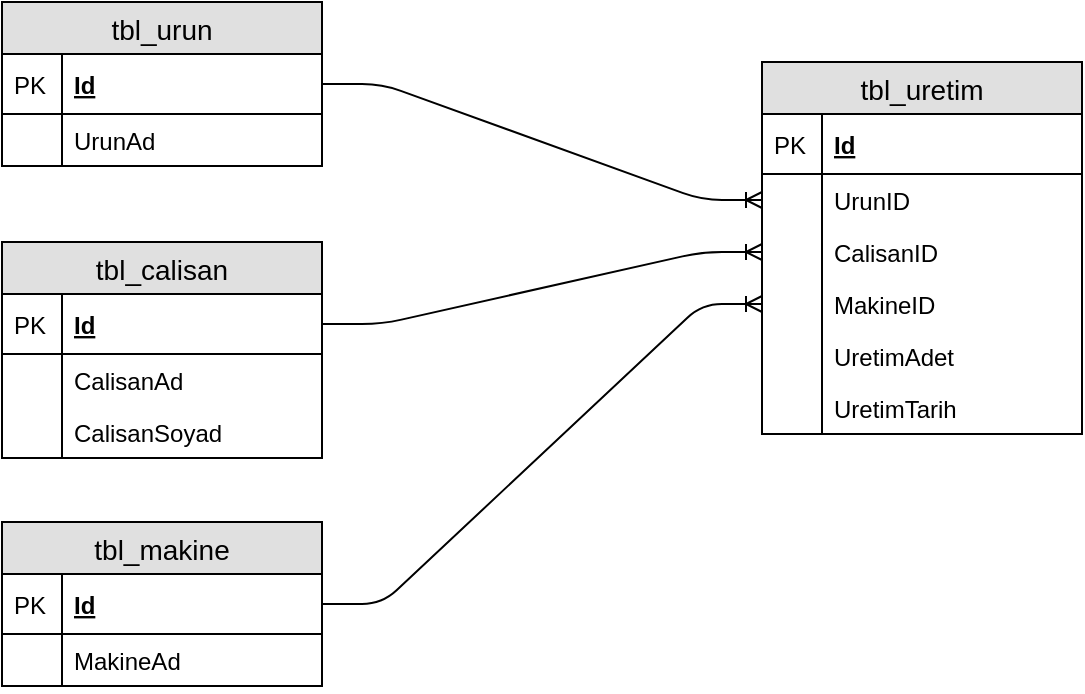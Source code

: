 <mxfile version="12.6.5" type="device"><diagram id="9mQDVy13EHKAb686wypX" name="Page-1"><mxGraphModel dx="1006" dy="827" grid="1" gridSize="10" guides="1" tooltips="1" connect="1" arrows="1" fold="1" page="1" pageScale="1" pageWidth="1920" pageHeight="1200" math="0" shadow="0"><root><mxCell id="0"/><mxCell id="1" parent="0"/><mxCell id="JVwgQa0SmXQSNrM2P_mU-1" value="tbl_urun" style="swimlane;fontStyle=0;childLayout=stackLayout;horizontal=1;startSize=26;fillColor=#e0e0e0;horizontalStack=0;resizeParent=1;resizeParentMax=0;resizeLast=0;collapsible=1;marginBottom=0;swimlaneFillColor=#ffffff;align=center;fontSize=14;" vertex="1" parent="1"><mxGeometry x="180" y="200" width="160" height="82" as="geometry"/></mxCell><mxCell id="JVwgQa0SmXQSNrM2P_mU-2" value="Id" style="shape=partialRectangle;top=0;left=0;right=0;bottom=1;align=left;verticalAlign=middle;fillColor=none;spacingLeft=34;spacingRight=4;overflow=hidden;rotatable=0;points=[[0,0.5],[1,0.5]];portConstraint=eastwest;dropTarget=0;fontStyle=5;fontSize=12;" vertex="1" parent="JVwgQa0SmXQSNrM2P_mU-1"><mxGeometry y="26" width="160" height="30" as="geometry"/></mxCell><mxCell id="JVwgQa0SmXQSNrM2P_mU-3" value="PK" style="shape=partialRectangle;top=0;left=0;bottom=0;fillColor=none;align=left;verticalAlign=middle;spacingLeft=4;spacingRight=4;overflow=hidden;rotatable=0;points=[];portConstraint=eastwest;part=1;fontSize=12;" vertex="1" connectable="0" parent="JVwgQa0SmXQSNrM2P_mU-2"><mxGeometry width="30" height="30" as="geometry"/></mxCell><mxCell id="JVwgQa0SmXQSNrM2P_mU-4" value="UrunAd" style="shape=partialRectangle;top=0;left=0;right=0;bottom=0;align=left;verticalAlign=top;fillColor=none;spacingLeft=34;spacingRight=4;overflow=hidden;rotatable=0;points=[[0,0.5],[1,0.5]];portConstraint=eastwest;dropTarget=0;fontSize=12;" vertex="1" parent="JVwgQa0SmXQSNrM2P_mU-1"><mxGeometry y="56" width="160" height="26" as="geometry"/></mxCell><mxCell id="JVwgQa0SmXQSNrM2P_mU-5" value="" style="shape=partialRectangle;top=0;left=0;bottom=0;fillColor=none;align=left;verticalAlign=top;spacingLeft=4;spacingRight=4;overflow=hidden;rotatable=0;points=[];portConstraint=eastwest;part=1;fontSize=12;" vertex="1" connectable="0" parent="JVwgQa0SmXQSNrM2P_mU-4"><mxGeometry width="30" height="26" as="geometry"/></mxCell><mxCell id="JVwgQa0SmXQSNrM2P_mU-23" value="tbl_calisan" style="swimlane;fontStyle=0;childLayout=stackLayout;horizontal=1;startSize=26;fillColor=#e0e0e0;horizontalStack=0;resizeParent=1;resizeParentMax=0;resizeLast=0;collapsible=1;marginBottom=0;swimlaneFillColor=#ffffff;align=center;fontSize=14;" vertex="1" parent="1"><mxGeometry x="180" y="320" width="160" height="108" as="geometry"/></mxCell><mxCell id="JVwgQa0SmXQSNrM2P_mU-24" value="Id" style="shape=partialRectangle;top=0;left=0;right=0;bottom=1;align=left;verticalAlign=middle;fillColor=none;spacingLeft=34;spacingRight=4;overflow=hidden;rotatable=0;points=[[0,0.5],[1,0.5]];portConstraint=eastwest;dropTarget=0;fontStyle=5;fontSize=12;" vertex="1" parent="JVwgQa0SmXQSNrM2P_mU-23"><mxGeometry y="26" width="160" height="30" as="geometry"/></mxCell><mxCell id="JVwgQa0SmXQSNrM2P_mU-25" value="PK" style="shape=partialRectangle;top=0;left=0;bottom=0;fillColor=none;align=left;verticalAlign=middle;spacingLeft=4;spacingRight=4;overflow=hidden;rotatable=0;points=[];portConstraint=eastwest;part=1;fontSize=12;" vertex="1" connectable="0" parent="JVwgQa0SmXQSNrM2P_mU-24"><mxGeometry width="30" height="30" as="geometry"/></mxCell><mxCell id="JVwgQa0SmXQSNrM2P_mU-26" value="CalisanAd" style="shape=partialRectangle;top=0;left=0;right=0;bottom=0;align=left;verticalAlign=top;fillColor=none;spacingLeft=34;spacingRight=4;overflow=hidden;rotatable=0;points=[[0,0.5],[1,0.5]];portConstraint=eastwest;dropTarget=0;fontSize=12;" vertex="1" parent="JVwgQa0SmXQSNrM2P_mU-23"><mxGeometry y="56" width="160" height="26" as="geometry"/></mxCell><mxCell id="JVwgQa0SmXQSNrM2P_mU-27" value="" style="shape=partialRectangle;top=0;left=0;bottom=0;fillColor=none;align=left;verticalAlign=top;spacingLeft=4;spacingRight=4;overflow=hidden;rotatable=0;points=[];portConstraint=eastwest;part=1;fontSize=12;" vertex="1" connectable="0" parent="JVwgQa0SmXQSNrM2P_mU-26"><mxGeometry width="30" height="26" as="geometry"/></mxCell><mxCell id="JVwgQa0SmXQSNrM2P_mU-52" value="CalisanSoyad" style="shape=partialRectangle;top=0;left=0;right=0;bottom=0;align=left;verticalAlign=top;fillColor=none;spacingLeft=34;spacingRight=4;overflow=hidden;rotatable=0;points=[[0,0.5],[1,0.5]];portConstraint=eastwest;dropTarget=0;fontSize=12;" vertex="1" parent="JVwgQa0SmXQSNrM2P_mU-23"><mxGeometry y="82" width="160" height="26" as="geometry"/></mxCell><mxCell id="JVwgQa0SmXQSNrM2P_mU-53" value="" style="shape=partialRectangle;top=0;left=0;bottom=0;fillColor=none;align=left;verticalAlign=top;spacingLeft=4;spacingRight=4;overflow=hidden;rotatable=0;points=[];portConstraint=eastwest;part=1;fontSize=12;" vertex="1" connectable="0" parent="JVwgQa0SmXQSNrM2P_mU-52"><mxGeometry width="30" height="26" as="geometry"/></mxCell><mxCell id="JVwgQa0SmXQSNrM2P_mU-28" value="tbl_makine" style="swimlane;fontStyle=0;childLayout=stackLayout;horizontal=1;startSize=26;fillColor=#e0e0e0;horizontalStack=0;resizeParent=1;resizeParentMax=0;resizeLast=0;collapsible=1;marginBottom=0;swimlaneFillColor=#ffffff;align=center;fontSize=14;" vertex="1" parent="1"><mxGeometry x="180" y="460" width="160" height="82" as="geometry"/></mxCell><mxCell id="JVwgQa0SmXQSNrM2P_mU-29" value="Id" style="shape=partialRectangle;top=0;left=0;right=0;bottom=1;align=left;verticalAlign=middle;fillColor=none;spacingLeft=34;spacingRight=4;overflow=hidden;rotatable=0;points=[[0,0.5],[1,0.5]];portConstraint=eastwest;dropTarget=0;fontStyle=5;fontSize=12;" vertex="1" parent="JVwgQa0SmXQSNrM2P_mU-28"><mxGeometry y="26" width="160" height="30" as="geometry"/></mxCell><mxCell id="JVwgQa0SmXQSNrM2P_mU-30" value="PK" style="shape=partialRectangle;top=0;left=0;bottom=0;fillColor=none;align=left;verticalAlign=middle;spacingLeft=4;spacingRight=4;overflow=hidden;rotatable=0;points=[];portConstraint=eastwest;part=1;fontSize=12;" vertex="1" connectable="0" parent="JVwgQa0SmXQSNrM2P_mU-29"><mxGeometry width="30" height="30" as="geometry"/></mxCell><mxCell id="JVwgQa0SmXQSNrM2P_mU-31" value="MakineAd" style="shape=partialRectangle;top=0;left=0;right=0;bottom=0;align=left;verticalAlign=top;fillColor=none;spacingLeft=34;spacingRight=4;overflow=hidden;rotatable=0;points=[[0,0.5],[1,0.5]];portConstraint=eastwest;dropTarget=0;fontSize=12;" vertex="1" parent="JVwgQa0SmXQSNrM2P_mU-28"><mxGeometry y="56" width="160" height="26" as="geometry"/></mxCell><mxCell id="JVwgQa0SmXQSNrM2P_mU-32" value="" style="shape=partialRectangle;top=0;left=0;bottom=0;fillColor=none;align=left;verticalAlign=top;spacingLeft=4;spacingRight=4;overflow=hidden;rotatable=0;points=[];portConstraint=eastwest;part=1;fontSize=12;" vertex="1" connectable="0" parent="JVwgQa0SmXQSNrM2P_mU-31"><mxGeometry width="30" height="26" as="geometry"/></mxCell><mxCell id="JVwgQa0SmXQSNrM2P_mU-33" value="tbl_uretim" style="swimlane;fontStyle=0;childLayout=stackLayout;horizontal=1;startSize=26;fillColor=#e0e0e0;horizontalStack=0;resizeParent=1;resizeParentMax=0;resizeLast=0;collapsible=1;marginBottom=0;swimlaneFillColor=#ffffff;align=center;fontSize=14;" vertex="1" parent="1"><mxGeometry x="560" y="230" width="160" height="186" as="geometry"/></mxCell><mxCell id="JVwgQa0SmXQSNrM2P_mU-34" value="Id" style="shape=partialRectangle;top=0;left=0;right=0;bottom=1;align=left;verticalAlign=middle;fillColor=none;spacingLeft=34;spacingRight=4;overflow=hidden;rotatable=0;points=[[0,0.5],[1,0.5]];portConstraint=eastwest;dropTarget=0;fontStyle=5;fontSize=12;" vertex="1" parent="JVwgQa0SmXQSNrM2P_mU-33"><mxGeometry y="26" width="160" height="30" as="geometry"/></mxCell><mxCell id="JVwgQa0SmXQSNrM2P_mU-35" value="PK" style="shape=partialRectangle;top=0;left=0;bottom=0;fillColor=none;align=left;verticalAlign=middle;spacingLeft=4;spacingRight=4;overflow=hidden;rotatable=0;points=[];portConstraint=eastwest;part=1;fontSize=12;" vertex="1" connectable="0" parent="JVwgQa0SmXQSNrM2P_mU-34"><mxGeometry width="30" height="30" as="geometry"/></mxCell><mxCell id="JVwgQa0SmXQSNrM2P_mU-36" value="UrunID" style="shape=partialRectangle;top=0;left=0;right=0;bottom=0;align=left;verticalAlign=top;fillColor=none;spacingLeft=34;spacingRight=4;overflow=hidden;rotatable=0;points=[[0,0.5],[1,0.5]];portConstraint=eastwest;dropTarget=0;fontSize=12;" vertex="1" parent="JVwgQa0SmXQSNrM2P_mU-33"><mxGeometry y="56" width="160" height="26" as="geometry"/></mxCell><mxCell id="JVwgQa0SmXQSNrM2P_mU-37" value="" style="shape=partialRectangle;top=0;left=0;bottom=0;fillColor=none;align=left;verticalAlign=top;spacingLeft=4;spacingRight=4;overflow=hidden;rotatable=0;points=[];portConstraint=eastwest;part=1;fontSize=12;" vertex="1" connectable="0" parent="JVwgQa0SmXQSNrM2P_mU-36"><mxGeometry width="30" height="26" as="geometry"/></mxCell><mxCell id="JVwgQa0SmXQSNrM2P_mU-38" value="CalisanID" style="shape=partialRectangle;top=0;left=0;right=0;bottom=0;align=left;verticalAlign=top;fillColor=none;spacingLeft=34;spacingRight=4;overflow=hidden;rotatable=0;points=[[0,0.5],[1,0.5]];portConstraint=eastwest;dropTarget=0;fontSize=12;" vertex="1" parent="JVwgQa0SmXQSNrM2P_mU-33"><mxGeometry y="82" width="160" height="26" as="geometry"/></mxCell><mxCell id="JVwgQa0SmXQSNrM2P_mU-39" value="" style="shape=partialRectangle;top=0;left=0;bottom=0;fillColor=none;align=left;verticalAlign=top;spacingLeft=4;spacingRight=4;overflow=hidden;rotatable=0;points=[];portConstraint=eastwest;part=1;fontSize=12;" vertex="1" connectable="0" parent="JVwgQa0SmXQSNrM2P_mU-38"><mxGeometry width="30" height="26" as="geometry"/></mxCell><mxCell id="JVwgQa0SmXQSNrM2P_mU-40" value="MakineID" style="shape=partialRectangle;top=0;left=0;right=0;bottom=0;align=left;verticalAlign=top;fillColor=none;spacingLeft=34;spacingRight=4;overflow=hidden;rotatable=0;points=[[0,0.5],[1,0.5]];portConstraint=eastwest;dropTarget=0;fontSize=12;" vertex="1" parent="JVwgQa0SmXQSNrM2P_mU-33"><mxGeometry y="108" width="160" height="26" as="geometry"/></mxCell><mxCell id="JVwgQa0SmXQSNrM2P_mU-41" value="" style="shape=partialRectangle;top=0;left=0;bottom=0;fillColor=none;align=left;verticalAlign=top;spacingLeft=4;spacingRight=4;overflow=hidden;rotatable=0;points=[];portConstraint=eastwest;part=1;fontSize=12;" vertex="1" connectable="0" parent="JVwgQa0SmXQSNrM2P_mU-40"><mxGeometry width="30" height="26" as="geometry"/></mxCell><mxCell id="JVwgQa0SmXQSNrM2P_mU-42" value="UretimAdet" style="shape=partialRectangle;top=0;left=0;right=0;bottom=0;align=left;verticalAlign=top;fillColor=none;spacingLeft=34;spacingRight=4;overflow=hidden;rotatable=0;points=[[0,0.5],[1,0.5]];portConstraint=eastwest;dropTarget=0;fontSize=12;" vertex="1" parent="JVwgQa0SmXQSNrM2P_mU-33"><mxGeometry y="134" width="160" height="26" as="geometry"/></mxCell><mxCell id="JVwgQa0SmXQSNrM2P_mU-43" value="" style="shape=partialRectangle;top=0;left=0;bottom=0;fillColor=none;align=left;verticalAlign=top;spacingLeft=4;spacingRight=4;overflow=hidden;rotatable=0;points=[];portConstraint=eastwest;part=1;fontSize=12;" vertex="1" connectable="0" parent="JVwgQa0SmXQSNrM2P_mU-42"><mxGeometry width="30" height="26" as="geometry"/></mxCell><mxCell id="JVwgQa0SmXQSNrM2P_mU-44" value="UretimTarih" style="shape=partialRectangle;top=0;left=0;right=0;bottom=0;align=left;verticalAlign=top;fillColor=none;spacingLeft=34;spacingRight=4;overflow=hidden;rotatable=0;points=[[0,0.5],[1,0.5]];portConstraint=eastwest;dropTarget=0;fontSize=12;" vertex="1" parent="JVwgQa0SmXQSNrM2P_mU-33"><mxGeometry y="160" width="160" height="26" as="geometry"/></mxCell><mxCell id="JVwgQa0SmXQSNrM2P_mU-45" value="" style="shape=partialRectangle;top=0;left=0;bottom=0;fillColor=none;align=left;verticalAlign=top;spacingLeft=4;spacingRight=4;overflow=hidden;rotatable=0;points=[];portConstraint=eastwest;part=1;fontSize=12;" vertex="1" connectable="0" parent="JVwgQa0SmXQSNrM2P_mU-44"><mxGeometry width="30" height="26" as="geometry"/></mxCell><mxCell id="JVwgQa0SmXQSNrM2P_mU-58" value="" style="edgeStyle=entityRelationEdgeStyle;fontSize=12;html=1;endArrow=ERoneToMany;exitX=1;exitY=0.5;exitDx=0;exitDy=0;entryX=0;entryY=0.5;entryDx=0;entryDy=0;" edge="1" parent="1" source="JVwgQa0SmXQSNrM2P_mU-2" target="JVwgQa0SmXQSNrM2P_mU-36"><mxGeometry width="100" height="100" relative="1" as="geometry"><mxPoint x="390" y="900" as="sourcePoint"/><mxPoint x="490" y="800" as="targetPoint"/></mxGeometry></mxCell><mxCell id="JVwgQa0SmXQSNrM2P_mU-60" value="" style="edgeStyle=entityRelationEdgeStyle;fontSize=12;html=1;endArrow=ERoneToMany;exitX=1;exitY=0.5;exitDx=0;exitDy=0;entryX=0;entryY=0.5;entryDx=0;entryDy=0;" edge="1" parent="1" source="JVwgQa0SmXQSNrM2P_mU-24" target="JVwgQa0SmXQSNrM2P_mU-38"><mxGeometry width="100" height="100" relative="1" as="geometry"><mxPoint x="350" y="251" as="sourcePoint"/><mxPoint x="570" y="309" as="targetPoint"/></mxGeometry></mxCell><mxCell id="JVwgQa0SmXQSNrM2P_mU-61" value="" style="edgeStyle=entityRelationEdgeStyle;fontSize=12;html=1;endArrow=ERoneToMany;exitX=1;exitY=0.5;exitDx=0;exitDy=0;entryX=0;entryY=0.5;entryDx=0;entryDy=0;" edge="1" parent="1" source="JVwgQa0SmXQSNrM2P_mU-29" target="JVwgQa0SmXQSNrM2P_mU-40"><mxGeometry width="100" height="100" relative="1" as="geometry"><mxPoint x="350" y="371" as="sourcePoint"/><mxPoint x="570" y="335" as="targetPoint"/></mxGeometry></mxCell></root></mxGraphModel></diagram></mxfile>